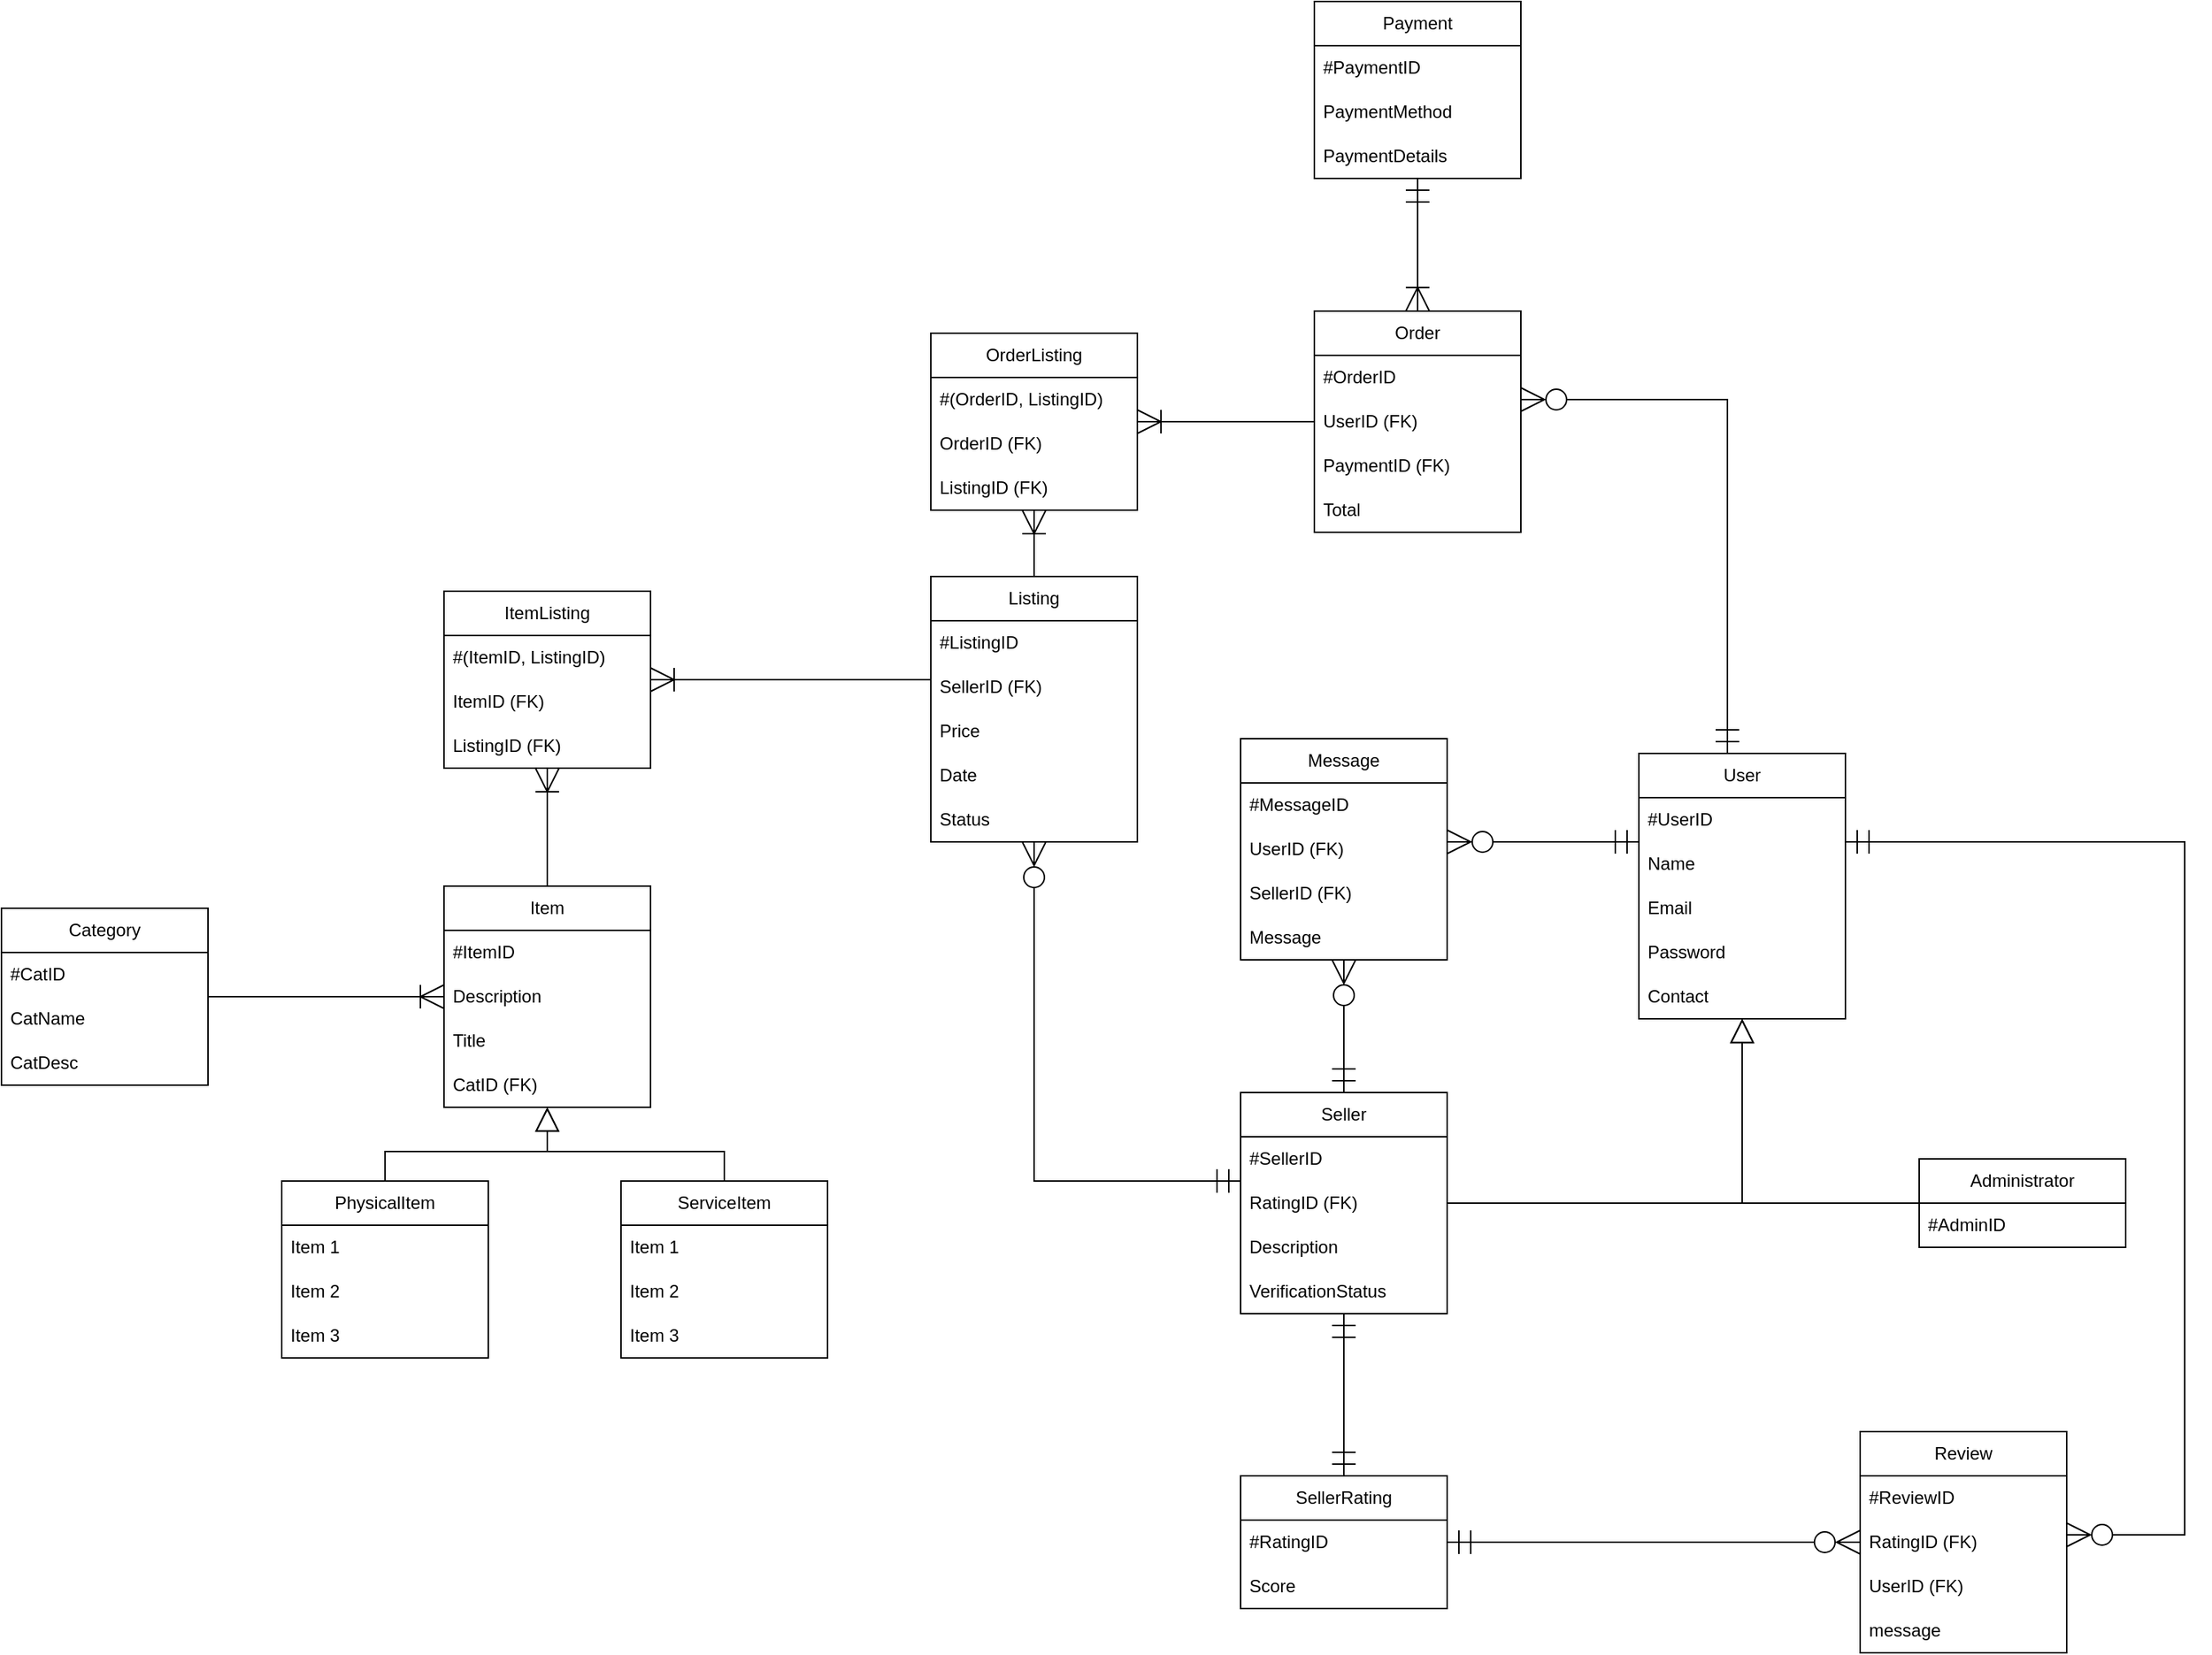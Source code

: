 <mxfile version="26.1.0">
  <diagram name="Page-1" id="8egx2eLUVoHGa18k4bCb">
    <mxGraphModel dx="1761" dy="1915" grid="1" gridSize="10" guides="1" tooltips="1" connect="1" arrows="1" fold="1" page="1" pageScale="1" pageWidth="850" pageHeight="1100" math="0" shadow="0">
      <root>
        <mxCell id="0" />
        <mxCell id="1" parent="0" />
        <mxCell id="YGloFqBW8NNWSI__sWTm-31" style="edgeStyle=orthogonalEdgeStyle;rounded=0;orthogonalLoop=1;jettySize=auto;html=1;startArrow=ERoneToMany;startFill=0;startSize=14;endArrow=none;" edge="1" parent="1" source="YGloFqBW8NNWSI__sWTm-72" target="YGloFqBW8NNWSI__sWTm-15">
          <mxGeometry relative="1" as="geometry">
            <Array as="points">
              <mxPoint x="530" y="340" />
              <mxPoint x="530" y="340" />
            </Array>
          </mxGeometry>
        </mxCell>
        <mxCell id="YGloFqBW8NNWSI__sWTm-76" style="edgeStyle=orthogonalEdgeStyle;rounded=0;orthogonalLoop=1;jettySize=auto;html=1;endArrow=ERoneToMany;endFill=0;endSize=14;" edge="1" parent="1" source="YGloFqBW8NNWSI__sWTm-1" target="YGloFqBW8NNWSI__sWTm-72">
          <mxGeometry relative="1" as="geometry" />
        </mxCell>
        <mxCell id="YGloFqBW8NNWSI__sWTm-1" value="Item" style="swimlane;fontStyle=0;childLayout=stackLayout;horizontal=1;startSize=30;horizontalStack=0;resizeParent=1;resizeParentMax=0;resizeLast=0;collapsible=1;marginBottom=0;whiteSpace=wrap;html=1;" vertex="1" parent="1">
          <mxGeometry x="180" y="480" width="140" height="150" as="geometry" />
        </mxCell>
        <mxCell id="YGloFqBW8NNWSI__sWTm-2" value="#ItemID" style="text;strokeColor=none;fillColor=none;align=left;verticalAlign=middle;spacingLeft=4;spacingRight=4;overflow=hidden;points=[[0,0.5],[1,0.5]];portConstraint=eastwest;rotatable=0;whiteSpace=wrap;html=1;" vertex="1" parent="YGloFqBW8NNWSI__sWTm-1">
          <mxGeometry y="30" width="140" height="30" as="geometry" />
        </mxCell>
        <mxCell id="YGloFqBW8NNWSI__sWTm-3" value="Description" style="text;strokeColor=none;fillColor=none;align=left;verticalAlign=middle;spacingLeft=4;spacingRight=4;overflow=hidden;points=[[0,0.5],[1,0.5]];portConstraint=eastwest;rotatable=0;whiteSpace=wrap;html=1;" vertex="1" parent="YGloFqBW8NNWSI__sWTm-1">
          <mxGeometry y="60" width="140" height="30" as="geometry" />
        </mxCell>
        <mxCell id="YGloFqBW8NNWSI__sWTm-86" value="Title" style="text;strokeColor=none;fillColor=none;align=left;verticalAlign=middle;spacingLeft=4;spacingRight=4;overflow=hidden;points=[[0,0.5],[1,0.5]];portConstraint=eastwest;rotatable=0;whiteSpace=wrap;html=1;" vertex="1" parent="YGloFqBW8NNWSI__sWTm-1">
          <mxGeometry y="90" width="140" height="30" as="geometry" />
        </mxCell>
        <mxCell id="YGloFqBW8NNWSI__sWTm-4" value="CatID (FK)" style="text;strokeColor=none;fillColor=none;align=left;verticalAlign=middle;spacingLeft=4;spacingRight=4;overflow=hidden;points=[[0,0.5],[1,0.5]];portConstraint=eastwest;rotatable=0;whiteSpace=wrap;html=1;" vertex="1" parent="YGloFqBW8NNWSI__sWTm-1">
          <mxGeometry y="120" width="140" height="30" as="geometry" />
        </mxCell>
        <mxCell id="YGloFqBW8NNWSI__sWTm-13" style="edgeStyle=orthogonalEdgeStyle;rounded=0;orthogonalLoop=1;jettySize=auto;html=1;endArrow=block;endFill=0;endSize=14;" edge="1" parent="1" source="YGloFqBW8NNWSI__sWTm-5" target="YGloFqBW8NNWSI__sWTm-1">
          <mxGeometry relative="1" as="geometry" />
        </mxCell>
        <mxCell id="YGloFqBW8NNWSI__sWTm-5" value="PhysicalItem" style="swimlane;fontStyle=0;childLayout=stackLayout;horizontal=1;startSize=30;horizontalStack=0;resizeParent=1;resizeParentMax=0;resizeLast=0;collapsible=1;marginBottom=0;whiteSpace=wrap;html=1;" vertex="1" parent="1">
          <mxGeometry x="70" y="680" width="140" height="120" as="geometry" />
        </mxCell>
        <mxCell id="YGloFqBW8NNWSI__sWTm-6" value="Item 1" style="text;strokeColor=none;fillColor=none;align=left;verticalAlign=middle;spacingLeft=4;spacingRight=4;overflow=hidden;points=[[0,0.5],[1,0.5]];portConstraint=eastwest;rotatable=0;whiteSpace=wrap;html=1;" vertex="1" parent="YGloFqBW8NNWSI__sWTm-5">
          <mxGeometry y="30" width="140" height="30" as="geometry" />
        </mxCell>
        <mxCell id="YGloFqBW8NNWSI__sWTm-7" value="Item 2" style="text;strokeColor=none;fillColor=none;align=left;verticalAlign=middle;spacingLeft=4;spacingRight=4;overflow=hidden;points=[[0,0.5],[1,0.5]];portConstraint=eastwest;rotatable=0;whiteSpace=wrap;html=1;" vertex="1" parent="YGloFqBW8NNWSI__sWTm-5">
          <mxGeometry y="60" width="140" height="30" as="geometry" />
        </mxCell>
        <mxCell id="YGloFqBW8NNWSI__sWTm-8" value="Item 3" style="text;strokeColor=none;fillColor=none;align=left;verticalAlign=middle;spacingLeft=4;spacingRight=4;overflow=hidden;points=[[0,0.5],[1,0.5]];portConstraint=eastwest;rotatable=0;whiteSpace=wrap;html=1;" vertex="1" parent="YGloFqBW8NNWSI__sWTm-5">
          <mxGeometry y="90" width="140" height="30" as="geometry" />
        </mxCell>
        <mxCell id="YGloFqBW8NNWSI__sWTm-14" style="edgeStyle=orthogonalEdgeStyle;rounded=0;orthogonalLoop=1;jettySize=auto;html=1;endArrow=block;endFill=0;endSize=14;" edge="1" parent="1" source="YGloFqBW8NNWSI__sWTm-9" target="YGloFqBW8NNWSI__sWTm-1">
          <mxGeometry relative="1" as="geometry" />
        </mxCell>
        <mxCell id="YGloFqBW8NNWSI__sWTm-9" value="ServiceItem" style="swimlane;fontStyle=0;childLayout=stackLayout;horizontal=1;startSize=30;horizontalStack=0;resizeParent=1;resizeParentMax=0;resizeLast=0;collapsible=1;marginBottom=0;whiteSpace=wrap;html=1;" vertex="1" parent="1">
          <mxGeometry x="300" y="680" width="140" height="120" as="geometry" />
        </mxCell>
        <mxCell id="YGloFqBW8NNWSI__sWTm-10" value="Item 1" style="text;strokeColor=none;fillColor=none;align=left;verticalAlign=middle;spacingLeft=4;spacingRight=4;overflow=hidden;points=[[0,0.5],[1,0.5]];portConstraint=eastwest;rotatable=0;whiteSpace=wrap;html=1;" vertex="1" parent="YGloFqBW8NNWSI__sWTm-9">
          <mxGeometry y="30" width="140" height="30" as="geometry" />
        </mxCell>
        <mxCell id="YGloFqBW8NNWSI__sWTm-11" value="Item 2" style="text;strokeColor=none;fillColor=none;align=left;verticalAlign=middle;spacingLeft=4;spacingRight=4;overflow=hidden;points=[[0,0.5],[1,0.5]];portConstraint=eastwest;rotatable=0;whiteSpace=wrap;html=1;" vertex="1" parent="YGloFqBW8NNWSI__sWTm-9">
          <mxGeometry y="60" width="140" height="30" as="geometry" />
        </mxCell>
        <mxCell id="YGloFqBW8NNWSI__sWTm-12" value="Item 3" style="text;strokeColor=none;fillColor=none;align=left;verticalAlign=middle;spacingLeft=4;spacingRight=4;overflow=hidden;points=[[0,0.5],[1,0.5]];portConstraint=eastwest;rotatable=0;whiteSpace=wrap;html=1;" vertex="1" parent="YGloFqBW8NNWSI__sWTm-9">
          <mxGeometry y="90" width="140" height="30" as="geometry" />
        </mxCell>
        <mxCell id="YGloFqBW8NNWSI__sWTm-83" style="edgeStyle=orthogonalEdgeStyle;rounded=0;orthogonalLoop=1;jettySize=auto;html=1;endArrow=ERoneToMany;endFill=0;endSize=14;" edge="1" parent="1" source="YGloFqBW8NNWSI__sWTm-15" target="YGloFqBW8NNWSI__sWTm-77">
          <mxGeometry relative="1" as="geometry" />
        </mxCell>
        <mxCell id="YGloFqBW8NNWSI__sWTm-15" value="Listing" style="swimlane;fontStyle=0;childLayout=stackLayout;horizontal=1;startSize=30;horizontalStack=0;resizeParent=1;resizeParentMax=0;resizeLast=0;collapsible=1;marginBottom=0;whiteSpace=wrap;html=1;" vertex="1" parent="1">
          <mxGeometry x="510" y="270" width="140" height="180" as="geometry" />
        </mxCell>
        <mxCell id="YGloFqBW8NNWSI__sWTm-16" value="#ListingID" style="text;strokeColor=none;fillColor=none;align=left;verticalAlign=middle;spacingLeft=4;spacingRight=4;overflow=hidden;points=[[0,0.5],[1,0.5]];portConstraint=eastwest;rotatable=0;whiteSpace=wrap;html=1;" vertex="1" parent="YGloFqBW8NNWSI__sWTm-15">
          <mxGeometry y="30" width="140" height="30" as="geometry" />
        </mxCell>
        <mxCell id="YGloFqBW8NNWSI__sWTm-17" value="SellerID (FK)" style="text;strokeColor=none;fillColor=none;align=left;verticalAlign=middle;spacingLeft=4;spacingRight=4;overflow=hidden;points=[[0,0.5],[1,0.5]];portConstraint=eastwest;rotatable=0;whiteSpace=wrap;html=1;" vertex="1" parent="YGloFqBW8NNWSI__sWTm-15">
          <mxGeometry y="60" width="140" height="30" as="geometry" />
        </mxCell>
        <mxCell id="YGloFqBW8NNWSI__sWTm-89" value="Price" style="text;strokeColor=none;fillColor=none;align=left;verticalAlign=middle;spacingLeft=4;spacingRight=4;overflow=hidden;points=[[0,0.5],[1,0.5]];portConstraint=eastwest;rotatable=0;whiteSpace=wrap;html=1;" vertex="1" parent="YGloFqBW8NNWSI__sWTm-15">
          <mxGeometry y="90" width="140" height="30" as="geometry" />
        </mxCell>
        <mxCell id="YGloFqBW8NNWSI__sWTm-18" value="Date" style="text;strokeColor=none;fillColor=none;align=left;verticalAlign=middle;spacingLeft=4;spacingRight=4;overflow=hidden;points=[[0,0.5],[1,0.5]];portConstraint=eastwest;rotatable=0;whiteSpace=wrap;html=1;" vertex="1" parent="YGloFqBW8NNWSI__sWTm-15">
          <mxGeometry y="120" width="140" height="30" as="geometry" />
        </mxCell>
        <mxCell id="YGloFqBW8NNWSI__sWTm-90" value="Status" style="text;strokeColor=none;fillColor=none;align=left;verticalAlign=middle;spacingLeft=4;spacingRight=4;overflow=hidden;points=[[0,0.5],[1,0.5]];portConstraint=eastwest;rotatable=0;whiteSpace=wrap;html=1;" vertex="1" parent="YGloFqBW8NNWSI__sWTm-15">
          <mxGeometry y="150" width="140" height="30" as="geometry" />
        </mxCell>
        <mxCell id="YGloFqBW8NNWSI__sWTm-58" style="edgeStyle=orthogonalEdgeStyle;rounded=0;orthogonalLoop=1;jettySize=auto;html=1;endArrow=ERzeroToMany;endFill=0;startArrow=ERmandOne;startFill=0;endSize=14;startSize=14;" edge="1" parent="1" source="YGloFqBW8NNWSI__sWTm-19" target="YGloFqBW8NNWSI__sWTm-48">
          <mxGeometry relative="1" as="geometry">
            <Array as="points">
              <mxPoint x="1360" y="450" />
              <mxPoint x="1360" y="920" />
            </Array>
          </mxGeometry>
        </mxCell>
        <mxCell id="YGloFqBW8NNWSI__sWTm-62" style="edgeStyle=orthogonalEdgeStyle;rounded=0;orthogonalLoop=1;jettySize=auto;html=1;endArrow=ERzeroToMany;endFill=0;endSize=14;startArrow=ERmandOne;startFill=0;startSize=14;" edge="1" parent="1" source="YGloFqBW8NNWSI__sWTm-19" target="YGloFqBW8NNWSI__sWTm-40">
          <mxGeometry relative="1" as="geometry">
            <Array as="points">
              <mxPoint x="920" y="450" />
              <mxPoint x="920" y="450" />
            </Array>
          </mxGeometry>
        </mxCell>
        <mxCell id="YGloFqBW8NNWSI__sWTm-19" value="User" style="swimlane;fontStyle=0;childLayout=stackLayout;horizontal=1;startSize=30;horizontalStack=0;resizeParent=1;resizeParentMax=0;resizeLast=0;collapsible=1;marginBottom=0;whiteSpace=wrap;html=1;" vertex="1" parent="1">
          <mxGeometry x="990" y="390" width="140" height="180" as="geometry" />
        </mxCell>
        <mxCell id="YGloFqBW8NNWSI__sWTm-99" value="#UserID" style="text;strokeColor=none;fillColor=none;align=left;verticalAlign=middle;spacingLeft=4;spacingRight=4;overflow=hidden;points=[[0,0.5],[1,0.5]];portConstraint=eastwest;rotatable=0;whiteSpace=wrap;html=1;" vertex="1" parent="YGloFqBW8NNWSI__sWTm-19">
          <mxGeometry y="30" width="140" height="30" as="geometry" />
        </mxCell>
        <mxCell id="YGloFqBW8NNWSI__sWTm-20" value="Name" style="text;strokeColor=none;fillColor=none;align=left;verticalAlign=middle;spacingLeft=4;spacingRight=4;overflow=hidden;points=[[0,0.5],[1,0.5]];portConstraint=eastwest;rotatable=0;whiteSpace=wrap;html=1;" vertex="1" parent="YGloFqBW8NNWSI__sWTm-19">
          <mxGeometry y="60" width="140" height="30" as="geometry" />
        </mxCell>
        <mxCell id="YGloFqBW8NNWSI__sWTm-21" value="Email" style="text;strokeColor=none;fillColor=none;align=left;verticalAlign=middle;spacingLeft=4;spacingRight=4;overflow=hidden;points=[[0,0.5],[1,0.5]];portConstraint=eastwest;rotatable=0;whiteSpace=wrap;html=1;" vertex="1" parent="YGloFqBW8NNWSI__sWTm-19">
          <mxGeometry y="90" width="140" height="30" as="geometry" />
        </mxCell>
        <mxCell id="YGloFqBW8NNWSI__sWTm-22" value="Password" style="text;strokeColor=none;fillColor=none;align=left;verticalAlign=middle;spacingLeft=4;spacingRight=4;overflow=hidden;points=[[0,0.5],[1,0.5]];portConstraint=eastwest;rotatable=0;whiteSpace=wrap;html=1;" vertex="1" parent="YGloFqBW8NNWSI__sWTm-19">
          <mxGeometry y="120" width="140" height="30" as="geometry" />
        </mxCell>
        <mxCell id="YGloFqBW8NNWSI__sWTm-100" value="Contact" style="text;strokeColor=none;fillColor=none;align=left;verticalAlign=middle;spacingLeft=4;spacingRight=4;overflow=hidden;points=[[0,0.5],[1,0.5]];portConstraint=eastwest;rotatable=0;whiteSpace=wrap;html=1;" vertex="1" parent="YGloFqBW8NNWSI__sWTm-19">
          <mxGeometry y="150" width="140" height="30" as="geometry" />
        </mxCell>
        <mxCell id="YGloFqBW8NNWSI__sWTm-33" style="edgeStyle=orthogonalEdgeStyle;rounded=0;orthogonalLoop=1;jettySize=auto;html=1;endArrow=ERzeroToMany;endFill=0;endSize=14;startArrow=ERmandOne;startFill=0;startSize=14;" edge="1" parent="1" source="YGloFqBW8NNWSI__sWTm-23" target="YGloFqBW8NNWSI__sWTm-15">
          <mxGeometry relative="1" as="geometry">
            <Array as="points">
              <mxPoint x="580" y="680" />
            </Array>
          </mxGeometry>
        </mxCell>
        <mxCell id="YGloFqBW8NNWSI__sWTm-34" style="edgeStyle=orthogonalEdgeStyle;rounded=0;orthogonalLoop=1;jettySize=auto;html=1;endArrow=block;endFill=0;endSize=14;" edge="1" parent="1" source="YGloFqBW8NNWSI__sWTm-23" target="YGloFqBW8NNWSI__sWTm-19">
          <mxGeometry relative="1" as="geometry" />
        </mxCell>
        <mxCell id="YGloFqBW8NNWSI__sWTm-56" style="edgeStyle=orthogonalEdgeStyle;rounded=0;orthogonalLoop=1;jettySize=auto;html=1;endArrow=ERmandOne;startFill=0;startArrow=ERmandOne;endFill=0;endSize=14;startSize=14;" edge="1" parent="1" source="YGloFqBW8NNWSI__sWTm-23" target="YGloFqBW8NNWSI__sWTm-44">
          <mxGeometry relative="1" as="geometry" />
        </mxCell>
        <mxCell id="YGloFqBW8NNWSI__sWTm-61" style="edgeStyle=orthogonalEdgeStyle;rounded=0;orthogonalLoop=1;jettySize=auto;html=1;endArrow=ERzeroToMany;endFill=0;endSize=14;startArrow=ERmandOne;startFill=0;startSize=14;" edge="1" parent="1" source="YGloFqBW8NNWSI__sWTm-23" target="YGloFqBW8NNWSI__sWTm-40">
          <mxGeometry relative="1" as="geometry" />
        </mxCell>
        <mxCell id="YGloFqBW8NNWSI__sWTm-23" value="Seller" style="swimlane;fontStyle=0;childLayout=stackLayout;horizontal=1;startSize=30;horizontalStack=0;resizeParent=1;resizeParentMax=0;resizeLast=0;collapsible=1;marginBottom=0;whiteSpace=wrap;html=1;" vertex="1" parent="1">
          <mxGeometry x="720" y="620" width="140" height="150" as="geometry" />
        </mxCell>
        <mxCell id="YGloFqBW8NNWSI__sWTm-97" value="#SellerID" style="text;strokeColor=none;fillColor=none;align=left;verticalAlign=middle;spacingLeft=4;spacingRight=4;overflow=hidden;points=[[0,0.5],[1,0.5]];portConstraint=eastwest;rotatable=0;whiteSpace=wrap;html=1;" vertex="1" parent="YGloFqBW8NNWSI__sWTm-23">
          <mxGeometry y="30" width="140" height="30" as="geometry" />
        </mxCell>
        <mxCell id="YGloFqBW8NNWSI__sWTm-101" value="RatingID (FK)" style="text;strokeColor=none;fillColor=none;align=left;verticalAlign=middle;spacingLeft=4;spacingRight=4;overflow=hidden;points=[[0,0.5],[1,0.5]];portConstraint=eastwest;rotatable=0;whiteSpace=wrap;html=1;" vertex="1" parent="YGloFqBW8NNWSI__sWTm-23">
          <mxGeometry y="60" width="140" height="30" as="geometry" />
        </mxCell>
        <mxCell id="YGloFqBW8NNWSI__sWTm-24" value="Description" style="text;strokeColor=none;fillColor=none;align=left;verticalAlign=middle;spacingLeft=4;spacingRight=4;overflow=hidden;points=[[0,0.5],[1,0.5]];portConstraint=eastwest;rotatable=0;whiteSpace=wrap;html=1;" vertex="1" parent="YGloFqBW8NNWSI__sWTm-23">
          <mxGeometry y="90" width="140" height="30" as="geometry" />
        </mxCell>
        <mxCell id="YGloFqBW8NNWSI__sWTm-25" value="VerificationStatus" style="text;strokeColor=none;fillColor=none;align=left;verticalAlign=middle;spacingLeft=4;spacingRight=4;overflow=hidden;points=[[0,0.5],[1,0.5]];portConstraint=eastwest;rotatable=0;whiteSpace=wrap;html=1;" vertex="1" parent="YGloFqBW8NNWSI__sWTm-23">
          <mxGeometry y="120" width="140" height="30" as="geometry" />
        </mxCell>
        <mxCell id="YGloFqBW8NNWSI__sWTm-35" style="edgeStyle=orthogonalEdgeStyle;rounded=0;orthogonalLoop=1;jettySize=auto;html=1;endArrow=block;endFill=0;endSize=14;" edge="1" parent="1" source="YGloFqBW8NNWSI__sWTm-27" target="YGloFqBW8NNWSI__sWTm-19">
          <mxGeometry relative="1" as="geometry" />
        </mxCell>
        <mxCell id="YGloFqBW8NNWSI__sWTm-27" value="Administrator" style="swimlane;fontStyle=0;childLayout=stackLayout;horizontal=1;startSize=30;horizontalStack=0;resizeParent=1;resizeParentMax=0;resizeLast=0;collapsible=1;marginBottom=0;whiteSpace=wrap;html=1;" vertex="1" parent="1">
          <mxGeometry x="1180" y="665" width="140" height="60" as="geometry" />
        </mxCell>
        <mxCell id="YGloFqBW8NNWSI__sWTm-28" value="#AdminID" style="text;strokeColor=none;fillColor=none;align=left;verticalAlign=middle;spacingLeft=4;spacingRight=4;overflow=hidden;points=[[0,0.5],[1,0.5]];portConstraint=eastwest;rotatable=0;whiteSpace=wrap;html=1;" vertex="1" parent="YGloFqBW8NNWSI__sWTm-27">
          <mxGeometry y="30" width="140" height="30" as="geometry" />
        </mxCell>
        <mxCell id="YGloFqBW8NNWSI__sWTm-64" style="edgeStyle=orthogonalEdgeStyle;rounded=0;orthogonalLoop=1;jettySize=auto;html=1;endArrow=ERoneToMany;endFill=0;endSize=14;" edge="1" parent="1" source="YGloFqBW8NNWSI__sWTm-36" target="YGloFqBW8NNWSI__sWTm-77">
          <mxGeometry relative="1" as="geometry" />
        </mxCell>
        <mxCell id="YGloFqBW8NNWSI__sWTm-36" value="Order" style="swimlane;fontStyle=0;childLayout=stackLayout;horizontal=1;startSize=30;horizontalStack=0;resizeParent=1;resizeParentMax=0;resizeLast=0;collapsible=1;marginBottom=0;whiteSpace=wrap;html=1;" vertex="1" parent="1">
          <mxGeometry x="770" y="90" width="140" height="150" as="geometry" />
        </mxCell>
        <mxCell id="YGloFqBW8NNWSI__sWTm-37" value="#OrderID" style="text;strokeColor=none;fillColor=none;align=left;verticalAlign=middle;spacingLeft=4;spacingRight=4;overflow=hidden;points=[[0,0.5],[1,0.5]];portConstraint=eastwest;rotatable=0;whiteSpace=wrap;html=1;" vertex="1" parent="YGloFqBW8NNWSI__sWTm-36">
          <mxGeometry y="30" width="140" height="30" as="geometry" />
        </mxCell>
        <mxCell id="YGloFqBW8NNWSI__sWTm-38" value="UserID (FK)" style="text;strokeColor=none;fillColor=none;align=left;verticalAlign=middle;spacingLeft=4;spacingRight=4;overflow=hidden;points=[[0,0.5],[1,0.5]];portConstraint=eastwest;rotatable=0;whiteSpace=wrap;html=1;" vertex="1" parent="YGloFqBW8NNWSI__sWTm-36">
          <mxGeometry y="60" width="140" height="30" as="geometry" />
        </mxCell>
        <mxCell id="YGloFqBW8NNWSI__sWTm-39" value="PaymentID (FK)" style="text;strokeColor=none;fillColor=none;align=left;verticalAlign=middle;spacingLeft=4;spacingRight=4;overflow=hidden;points=[[0,0.5],[1,0.5]];portConstraint=eastwest;rotatable=0;whiteSpace=wrap;html=1;" vertex="1" parent="YGloFqBW8NNWSI__sWTm-36">
          <mxGeometry y="90" width="140" height="30" as="geometry" />
        </mxCell>
        <mxCell id="YGloFqBW8NNWSI__sWTm-95" value="Total" style="text;strokeColor=none;fillColor=none;align=left;verticalAlign=middle;spacingLeft=4;spacingRight=4;overflow=hidden;points=[[0,0.5],[1,0.5]];portConstraint=eastwest;rotatable=0;whiteSpace=wrap;html=1;" vertex="1" parent="YGloFqBW8NNWSI__sWTm-36">
          <mxGeometry y="120" width="140" height="30" as="geometry" />
        </mxCell>
        <mxCell id="YGloFqBW8NNWSI__sWTm-40" value="Message" style="swimlane;fontStyle=0;childLayout=stackLayout;horizontal=1;startSize=30;horizontalStack=0;resizeParent=1;resizeParentMax=0;resizeLast=0;collapsible=1;marginBottom=0;whiteSpace=wrap;html=1;" vertex="1" parent="1">
          <mxGeometry x="720" y="380" width="140" height="150" as="geometry" />
        </mxCell>
        <mxCell id="YGloFqBW8NNWSI__sWTm-41" value="#MessageID" style="text;strokeColor=none;fillColor=none;align=left;verticalAlign=middle;spacingLeft=4;spacingRight=4;overflow=hidden;points=[[0,0.5],[1,0.5]];portConstraint=eastwest;rotatable=0;whiteSpace=wrap;html=1;" vertex="1" parent="YGloFqBW8NNWSI__sWTm-40">
          <mxGeometry y="30" width="140" height="30" as="geometry" />
        </mxCell>
        <mxCell id="YGloFqBW8NNWSI__sWTm-96" value="UserID (FK)" style="text;strokeColor=none;fillColor=none;align=left;verticalAlign=middle;spacingLeft=4;spacingRight=4;overflow=hidden;points=[[0,0.5],[1,0.5]];portConstraint=eastwest;rotatable=0;whiteSpace=wrap;html=1;" vertex="1" parent="YGloFqBW8NNWSI__sWTm-40">
          <mxGeometry y="60" width="140" height="30" as="geometry" />
        </mxCell>
        <mxCell id="YGloFqBW8NNWSI__sWTm-98" value="SellerID (FK)" style="text;strokeColor=none;fillColor=none;align=left;verticalAlign=middle;spacingLeft=4;spacingRight=4;overflow=hidden;points=[[0,0.5],[1,0.5]];portConstraint=eastwest;rotatable=0;whiteSpace=wrap;html=1;" vertex="1" parent="YGloFqBW8NNWSI__sWTm-40">
          <mxGeometry y="90" width="140" height="30" as="geometry" />
        </mxCell>
        <mxCell id="YGloFqBW8NNWSI__sWTm-42" value="Message" style="text;strokeColor=none;fillColor=none;align=left;verticalAlign=middle;spacingLeft=4;spacingRight=4;overflow=hidden;points=[[0,0.5],[1,0.5]];portConstraint=eastwest;rotatable=0;whiteSpace=wrap;html=1;" vertex="1" parent="YGloFqBW8NNWSI__sWTm-40">
          <mxGeometry y="120" width="140" height="30" as="geometry" />
        </mxCell>
        <mxCell id="YGloFqBW8NNWSI__sWTm-44" value="SellerRating" style="swimlane;fontStyle=0;childLayout=stackLayout;horizontal=1;startSize=30;horizontalStack=0;resizeParent=1;resizeParentMax=0;resizeLast=0;collapsible=1;marginBottom=0;whiteSpace=wrap;html=1;" vertex="1" parent="1">
          <mxGeometry x="720" y="880" width="140" height="90" as="geometry" />
        </mxCell>
        <mxCell id="YGloFqBW8NNWSI__sWTm-45" value="#RatingID" style="text;strokeColor=none;fillColor=none;align=left;verticalAlign=middle;spacingLeft=4;spacingRight=4;overflow=hidden;points=[[0,0.5],[1,0.5]];portConstraint=eastwest;rotatable=0;whiteSpace=wrap;html=1;" vertex="1" parent="YGloFqBW8NNWSI__sWTm-44">
          <mxGeometry y="30" width="140" height="30" as="geometry" />
        </mxCell>
        <mxCell id="YGloFqBW8NNWSI__sWTm-46" value="Score" style="text;strokeColor=none;fillColor=none;align=left;verticalAlign=middle;spacingLeft=4;spacingRight=4;overflow=hidden;points=[[0,0.5],[1,0.5]];portConstraint=eastwest;rotatable=0;whiteSpace=wrap;html=1;" vertex="1" parent="YGloFqBW8NNWSI__sWTm-44">
          <mxGeometry y="60" width="140" height="30" as="geometry" />
        </mxCell>
        <mxCell id="YGloFqBW8NNWSI__sWTm-57" style="edgeStyle=orthogonalEdgeStyle;rounded=0;orthogonalLoop=1;jettySize=auto;html=1;startArrow=ERzeroToMany;startFill=0;endArrow=ERmandOne;endFill=0;endSize=14;startSize=14;" edge="1" parent="1" source="YGloFqBW8NNWSI__sWTm-48" target="YGloFqBW8NNWSI__sWTm-44">
          <mxGeometry relative="1" as="geometry" />
        </mxCell>
        <mxCell id="YGloFqBW8NNWSI__sWTm-48" value="Review" style="swimlane;fontStyle=0;childLayout=stackLayout;horizontal=1;startSize=30;horizontalStack=0;resizeParent=1;resizeParentMax=0;resizeLast=0;collapsible=1;marginBottom=0;whiteSpace=wrap;html=1;" vertex="1" parent="1">
          <mxGeometry x="1140" y="850" width="140" height="150" as="geometry" />
        </mxCell>
        <mxCell id="YGloFqBW8NNWSI__sWTm-102" value="#ReviewID" style="text;strokeColor=none;fillColor=none;align=left;verticalAlign=middle;spacingLeft=4;spacingRight=4;overflow=hidden;points=[[0,0.5],[1,0.5]];portConstraint=eastwest;rotatable=0;whiteSpace=wrap;html=1;" vertex="1" parent="YGloFqBW8NNWSI__sWTm-48">
          <mxGeometry y="30" width="140" height="30" as="geometry" />
        </mxCell>
        <mxCell id="YGloFqBW8NNWSI__sWTm-103" value="RatingID (FK)" style="text;strokeColor=none;fillColor=none;align=left;verticalAlign=middle;spacingLeft=4;spacingRight=4;overflow=hidden;points=[[0,0.5],[1,0.5]];portConstraint=eastwest;rotatable=0;whiteSpace=wrap;html=1;" vertex="1" parent="YGloFqBW8NNWSI__sWTm-48">
          <mxGeometry y="60" width="140" height="30" as="geometry" />
        </mxCell>
        <mxCell id="YGloFqBW8NNWSI__sWTm-104" value="UserID (FK)" style="text;strokeColor=none;fillColor=none;align=left;verticalAlign=middle;spacingLeft=4;spacingRight=4;overflow=hidden;points=[[0,0.5],[1,0.5]];portConstraint=eastwest;rotatable=0;whiteSpace=wrap;html=1;" vertex="1" parent="YGloFqBW8NNWSI__sWTm-48">
          <mxGeometry y="90" width="140" height="30" as="geometry" />
        </mxCell>
        <mxCell id="YGloFqBW8NNWSI__sWTm-49" value="message" style="text;strokeColor=none;fillColor=none;align=left;verticalAlign=middle;spacingLeft=4;spacingRight=4;overflow=hidden;points=[[0,0.5],[1,0.5]];portConstraint=eastwest;rotatable=0;whiteSpace=wrap;html=1;" vertex="1" parent="YGloFqBW8NNWSI__sWTm-48">
          <mxGeometry y="120" width="140" height="30" as="geometry" />
        </mxCell>
        <mxCell id="YGloFqBW8NNWSI__sWTm-52" value="Category" style="swimlane;fontStyle=0;childLayout=stackLayout;horizontal=1;startSize=30;horizontalStack=0;resizeParent=1;resizeParentMax=0;resizeLast=0;collapsible=1;marginBottom=0;whiteSpace=wrap;html=1;" vertex="1" parent="1">
          <mxGeometry x="-120" y="495" width="140" height="120" as="geometry" />
        </mxCell>
        <mxCell id="YGloFqBW8NNWSI__sWTm-85" value="#CatID" style="text;strokeColor=none;fillColor=none;align=left;verticalAlign=middle;spacingLeft=4;spacingRight=4;overflow=hidden;points=[[0,0.5],[1,0.5]];portConstraint=eastwest;rotatable=0;whiteSpace=wrap;html=1;" vertex="1" parent="YGloFqBW8NNWSI__sWTm-52">
          <mxGeometry y="30" width="140" height="30" as="geometry" />
        </mxCell>
        <mxCell id="YGloFqBW8NNWSI__sWTm-54" value="CatName" style="text;strokeColor=none;fillColor=none;align=left;verticalAlign=middle;spacingLeft=4;spacingRight=4;overflow=hidden;points=[[0,0.5],[1,0.5]];portConstraint=eastwest;rotatable=0;whiteSpace=wrap;html=1;" vertex="1" parent="YGloFqBW8NNWSI__sWTm-52">
          <mxGeometry y="60" width="140" height="30" as="geometry" />
        </mxCell>
        <mxCell id="YGloFqBW8NNWSI__sWTm-55" value="CatDesc" style="text;strokeColor=none;fillColor=none;align=left;verticalAlign=middle;spacingLeft=4;spacingRight=4;overflow=hidden;points=[[0,0.5],[1,0.5]];portConstraint=eastwest;rotatable=0;whiteSpace=wrap;html=1;" vertex="1" parent="YGloFqBW8NNWSI__sWTm-52">
          <mxGeometry y="90" width="140" height="30" as="geometry" />
        </mxCell>
        <mxCell id="YGloFqBW8NNWSI__sWTm-70" style="edgeStyle=orthogonalEdgeStyle;rounded=0;orthogonalLoop=1;jettySize=auto;html=1;startArrow=ERoneToMany;startFill=0;endArrow=ERmandOne;endFill=0;endSize=14;startSize=14;" edge="1" parent="1" source="YGloFqBW8NNWSI__sWTm-36" target="YGloFqBW8NNWSI__sWTm-65">
          <mxGeometry relative="1" as="geometry">
            <mxPoint x="1160" y="20" as="targetPoint" />
            <Array as="points" />
          </mxGeometry>
        </mxCell>
        <mxCell id="YGloFqBW8NNWSI__sWTm-84" style="edgeStyle=orthogonalEdgeStyle;rounded=0;orthogonalLoop=1;jettySize=auto;html=1;endArrow=ERzeroToMany;endFill=0;endSize=14;startArrow=ERmandOne;startFill=0;startSize=14;" edge="1" parent="1" source="YGloFqBW8NNWSI__sWTm-19" target="YGloFqBW8NNWSI__sWTm-36">
          <mxGeometry relative="1" as="geometry">
            <Array as="points">
              <mxPoint x="1050" y="150" />
            </Array>
          </mxGeometry>
        </mxCell>
        <mxCell id="YGloFqBW8NNWSI__sWTm-65" value="Payment" style="swimlane;fontStyle=0;childLayout=stackLayout;horizontal=1;startSize=30;horizontalStack=0;resizeParent=1;resizeParentMax=0;resizeLast=0;collapsible=1;marginBottom=0;whiteSpace=wrap;html=1;" vertex="1" parent="1">
          <mxGeometry x="770" y="-120" width="140" height="120" as="geometry" />
        </mxCell>
        <mxCell id="YGloFqBW8NNWSI__sWTm-94" value="#PaymentID" style="text;strokeColor=none;fillColor=none;align=left;verticalAlign=middle;spacingLeft=4;spacingRight=4;overflow=hidden;points=[[0,0.5],[1,0.5]];portConstraint=eastwest;rotatable=0;whiteSpace=wrap;html=1;" vertex="1" parent="YGloFqBW8NNWSI__sWTm-65">
          <mxGeometry y="30" width="140" height="30" as="geometry" />
        </mxCell>
        <mxCell id="YGloFqBW8NNWSI__sWTm-67" value="PaymentMethod" style="text;strokeColor=none;fillColor=none;align=left;verticalAlign=middle;spacingLeft=4;spacingRight=4;overflow=hidden;points=[[0,0.5],[1,0.5]];portConstraint=eastwest;rotatable=0;whiteSpace=wrap;html=1;" vertex="1" parent="YGloFqBW8NNWSI__sWTm-65">
          <mxGeometry y="60" width="140" height="30" as="geometry" />
        </mxCell>
        <mxCell id="YGloFqBW8NNWSI__sWTm-68" value="PaymentDetails" style="text;strokeColor=none;fillColor=none;align=left;verticalAlign=middle;spacingLeft=4;spacingRight=4;overflow=hidden;points=[[0,0.5],[1,0.5]];portConstraint=eastwest;rotatable=0;whiteSpace=wrap;html=1;" vertex="1" parent="YGloFqBW8NNWSI__sWTm-65">
          <mxGeometry y="90" width="140" height="30" as="geometry" />
        </mxCell>
        <mxCell id="YGloFqBW8NNWSI__sWTm-71" style="edgeStyle=orthogonalEdgeStyle;rounded=0;orthogonalLoop=1;jettySize=auto;html=1;endArrow=ERoneToMany;endFill=0;endSize=14;" edge="1" parent="1" source="YGloFqBW8NNWSI__sWTm-52" target="YGloFqBW8NNWSI__sWTm-1">
          <mxGeometry relative="1" as="geometry" />
        </mxCell>
        <mxCell id="YGloFqBW8NNWSI__sWTm-72" value="ItemListing" style="swimlane;fontStyle=0;childLayout=stackLayout;horizontal=1;startSize=30;horizontalStack=0;resizeParent=1;resizeParentMax=0;resizeLast=0;collapsible=1;marginBottom=0;whiteSpace=wrap;html=1;" vertex="1" parent="1">
          <mxGeometry x="180" y="280" width="140" height="120" as="geometry" />
        </mxCell>
        <mxCell id="YGloFqBW8NNWSI__sWTm-73" value="#(ItemID, ListingID)" style="text;strokeColor=none;fillColor=none;align=left;verticalAlign=middle;spacingLeft=4;spacingRight=4;overflow=hidden;points=[[0,0.5],[1,0.5]];portConstraint=eastwest;rotatable=0;whiteSpace=wrap;html=1;" vertex="1" parent="YGloFqBW8NNWSI__sWTm-72">
          <mxGeometry y="30" width="140" height="30" as="geometry" />
        </mxCell>
        <mxCell id="YGloFqBW8NNWSI__sWTm-87" value="ItemID (FK)" style="text;strokeColor=none;fillColor=none;align=left;verticalAlign=middle;spacingLeft=4;spacingRight=4;overflow=hidden;points=[[0,0.5],[1,0.5]];portConstraint=eastwest;rotatable=0;whiteSpace=wrap;html=1;" vertex="1" parent="YGloFqBW8NNWSI__sWTm-72">
          <mxGeometry y="60" width="140" height="30" as="geometry" />
        </mxCell>
        <mxCell id="YGloFqBW8NNWSI__sWTm-88" value="ListingID (FK)" style="text;strokeColor=none;fillColor=none;align=left;verticalAlign=middle;spacingLeft=4;spacingRight=4;overflow=hidden;points=[[0,0.5],[1,0.5]];portConstraint=eastwest;rotatable=0;whiteSpace=wrap;html=1;" vertex="1" parent="YGloFqBW8NNWSI__sWTm-72">
          <mxGeometry y="90" width="140" height="30" as="geometry" />
        </mxCell>
        <mxCell id="YGloFqBW8NNWSI__sWTm-77" value="OrderListing" style="swimlane;fontStyle=0;childLayout=stackLayout;horizontal=1;startSize=30;horizontalStack=0;resizeParent=1;resizeParentMax=0;resizeLast=0;collapsible=1;marginBottom=0;whiteSpace=wrap;html=1;" vertex="1" parent="1">
          <mxGeometry x="510" y="105" width="140" height="120" as="geometry" />
        </mxCell>
        <mxCell id="YGloFqBW8NNWSI__sWTm-93" value="#(OrderID, ListingID)" style="text;strokeColor=none;fillColor=none;align=left;verticalAlign=middle;spacingLeft=4;spacingRight=4;overflow=hidden;points=[[0,0.5],[1,0.5]];portConstraint=eastwest;rotatable=0;whiteSpace=wrap;html=1;" vertex="1" parent="YGloFqBW8NNWSI__sWTm-77">
          <mxGeometry y="30" width="140" height="30" as="geometry" />
        </mxCell>
        <mxCell id="YGloFqBW8NNWSI__sWTm-91" value="OrderID (FK)" style="text;strokeColor=none;fillColor=none;align=left;verticalAlign=middle;spacingLeft=4;spacingRight=4;overflow=hidden;points=[[0,0.5],[1,0.5]];portConstraint=eastwest;rotatable=0;whiteSpace=wrap;html=1;" vertex="1" parent="YGloFqBW8NNWSI__sWTm-77">
          <mxGeometry y="60" width="140" height="30" as="geometry" />
        </mxCell>
        <mxCell id="YGloFqBW8NNWSI__sWTm-92" value="ListingID (FK)" style="text;strokeColor=none;fillColor=none;align=left;verticalAlign=middle;spacingLeft=4;spacingRight=4;overflow=hidden;points=[[0,0.5],[1,0.5]];portConstraint=eastwest;rotatable=0;whiteSpace=wrap;html=1;" vertex="1" parent="YGloFqBW8NNWSI__sWTm-77">
          <mxGeometry y="90" width="140" height="30" as="geometry" />
        </mxCell>
      </root>
    </mxGraphModel>
  </diagram>
</mxfile>
